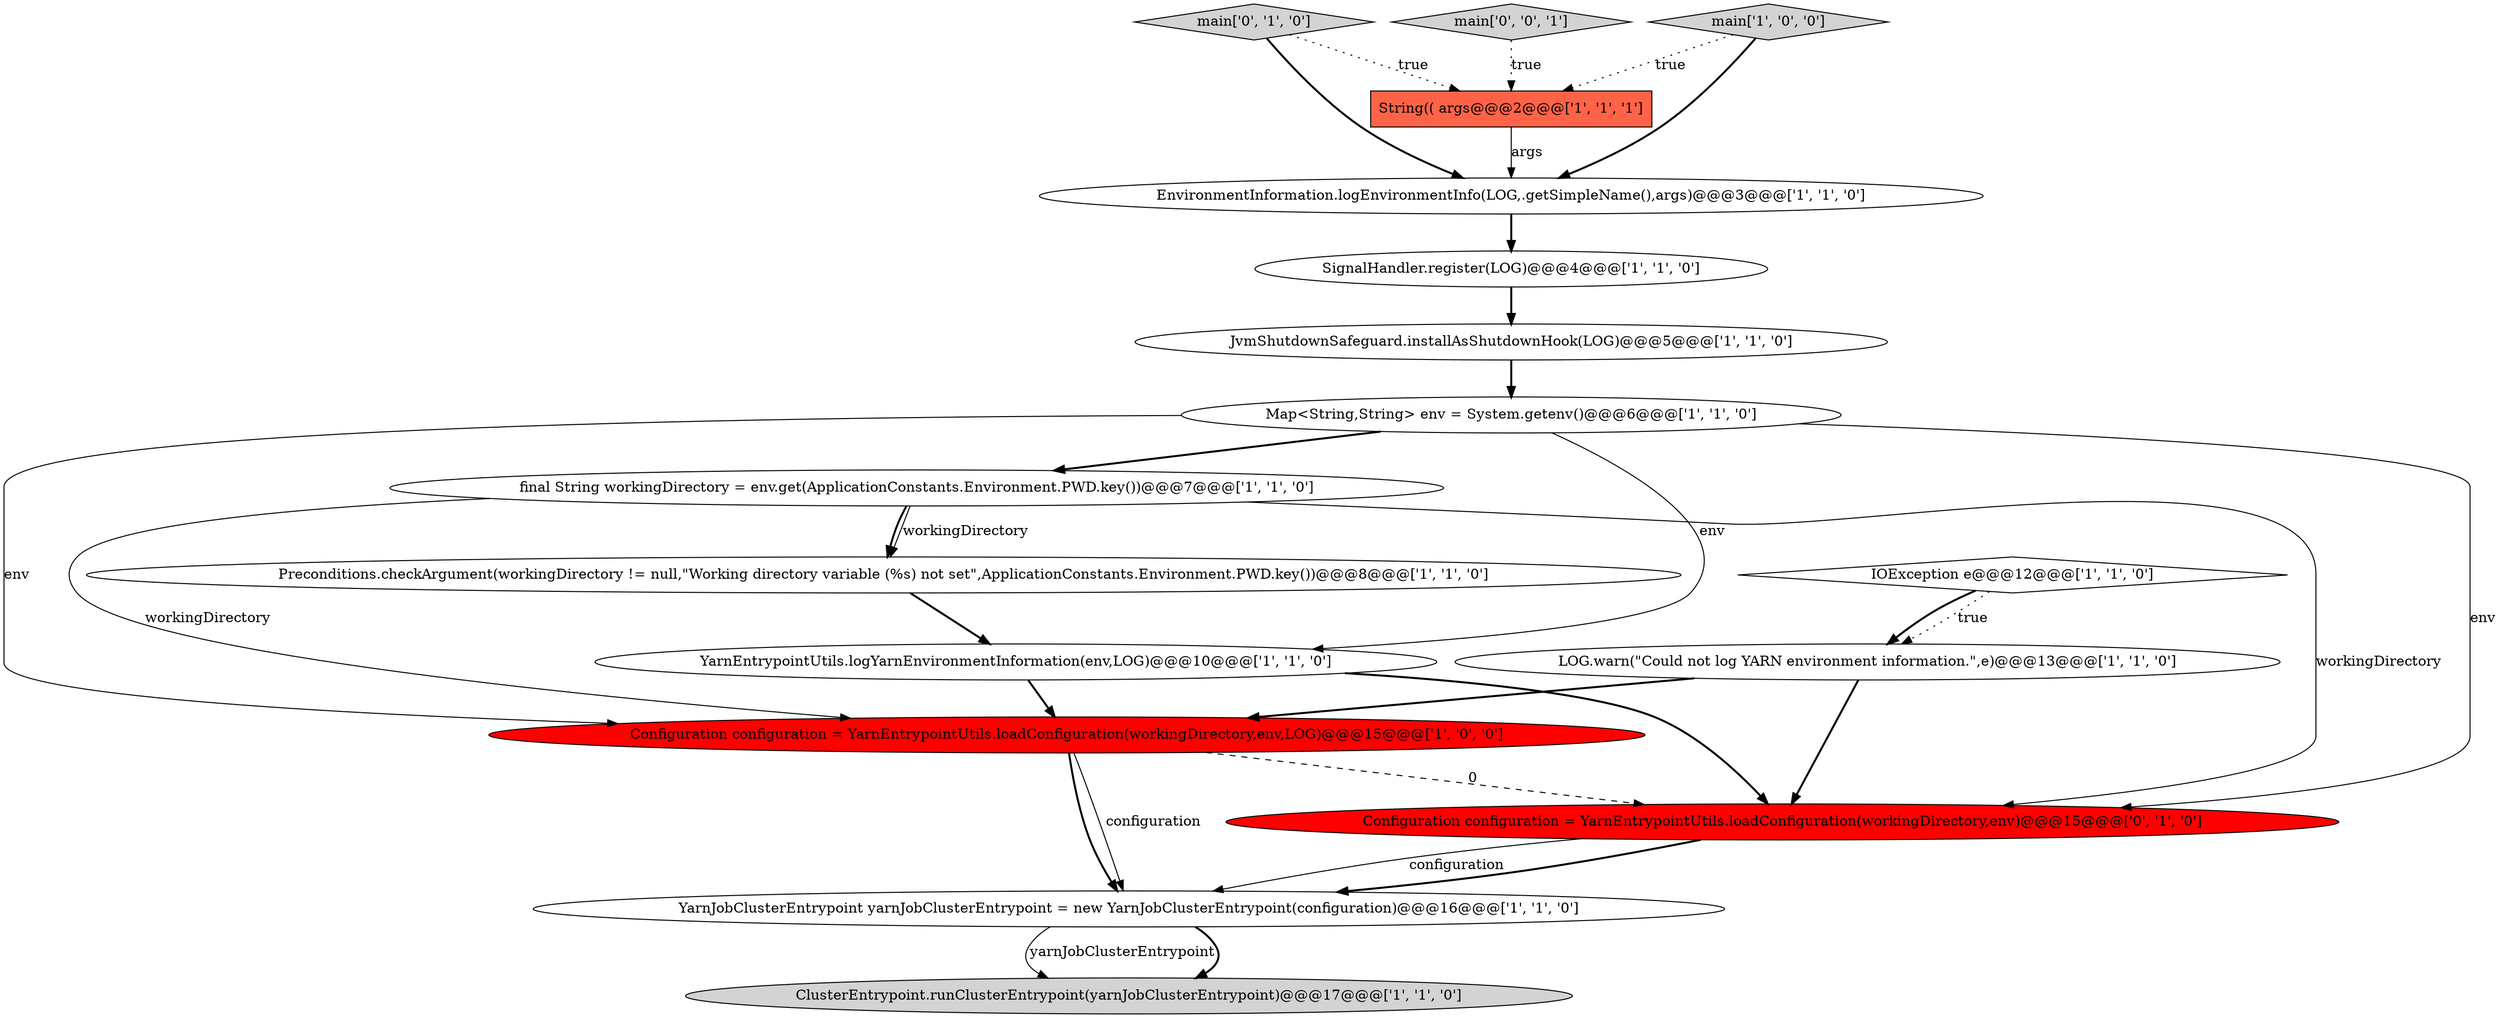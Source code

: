 digraph {
8 [style = filled, label = "IOException e@@@12@@@['1', '1', '0']", fillcolor = white, shape = diamond image = "AAA0AAABBB1BBB"];
4 [style = filled, label = "JvmShutdownSafeguard.installAsShutdownHook(LOG)@@@5@@@['1', '1', '0']", fillcolor = white, shape = ellipse image = "AAA0AAABBB1BBB"];
11 [style = filled, label = "Map<String,String> env = System.getenv()@@@6@@@['1', '1', '0']", fillcolor = white, shape = ellipse image = "AAA0AAABBB1BBB"];
1 [style = filled, label = "YarnJobClusterEntrypoint yarnJobClusterEntrypoint = new YarnJobClusterEntrypoint(configuration)@@@16@@@['1', '1', '0']", fillcolor = white, shape = ellipse image = "AAA0AAABBB1BBB"];
15 [style = filled, label = "main['0', '1', '0']", fillcolor = lightgray, shape = diamond image = "AAA0AAABBB2BBB"];
9 [style = filled, label = "Configuration configuration = YarnEntrypointUtils.loadConfiguration(workingDirectory,env,LOG)@@@15@@@['1', '0', '0']", fillcolor = red, shape = ellipse image = "AAA1AAABBB1BBB"];
2 [style = filled, label = "ClusterEntrypoint.runClusterEntrypoint(yarnJobClusterEntrypoint)@@@17@@@['1', '1', '0']", fillcolor = lightgray, shape = ellipse image = "AAA0AAABBB1BBB"];
13 [style = filled, label = "SignalHandler.register(LOG)@@@4@@@['1', '1', '0']", fillcolor = white, shape = ellipse image = "AAA0AAABBB1BBB"];
12 [style = filled, label = "String(( args@@@2@@@['1', '1', '1']", fillcolor = tomato, shape = box image = "AAA0AAABBB1BBB"];
14 [style = filled, label = "Configuration configuration = YarnEntrypointUtils.loadConfiguration(workingDirectory,env)@@@15@@@['0', '1', '0']", fillcolor = red, shape = ellipse image = "AAA1AAABBB2BBB"];
7 [style = filled, label = "YarnEntrypointUtils.logYarnEnvironmentInformation(env,LOG)@@@10@@@['1', '1', '0']", fillcolor = white, shape = ellipse image = "AAA0AAABBB1BBB"];
6 [style = filled, label = "final String workingDirectory = env.get(ApplicationConstants.Environment.PWD.key())@@@7@@@['1', '1', '0']", fillcolor = white, shape = ellipse image = "AAA0AAABBB1BBB"];
16 [style = filled, label = "main['0', '0', '1']", fillcolor = lightgray, shape = diamond image = "AAA0AAABBB3BBB"];
10 [style = filled, label = "Preconditions.checkArgument(workingDirectory != null,\"Working directory variable (%s) not set\",ApplicationConstants.Environment.PWD.key())@@@8@@@['1', '1', '0']", fillcolor = white, shape = ellipse image = "AAA0AAABBB1BBB"];
0 [style = filled, label = "LOG.warn(\"Could not log YARN environment information.\",e)@@@13@@@['1', '1', '0']", fillcolor = white, shape = ellipse image = "AAA0AAABBB1BBB"];
5 [style = filled, label = "EnvironmentInformation.logEnvironmentInfo(LOG,.getSimpleName(),args)@@@3@@@['1', '1', '0']", fillcolor = white, shape = ellipse image = "AAA0AAABBB1BBB"];
3 [style = filled, label = "main['1', '0', '0']", fillcolor = lightgray, shape = diamond image = "AAA0AAABBB1BBB"];
6->9 [style = solid, label="workingDirectory"];
0->9 [style = bold, label=""];
16->12 [style = dotted, label="true"];
11->6 [style = bold, label=""];
11->14 [style = solid, label="env"];
10->7 [style = bold, label=""];
14->1 [style = bold, label=""];
15->5 [style = bold, label=""];
7->14 [style = bold, label=""];
8->0 [style = bold, label=""];
7->9 [style = bold, label=""];
12->5 [style = solid, label="args"];
3->5 [style = bold, label=""];
0->14 [style = bold, label=""];
9->14 [style = dashed, label="0"];
14->1 [style = solid, label="configuration"];
11->7 [style = solid, label="env"];
3->12 [style = dotted, label="true"];
5->13 [style = bold, label=""];
6->10 [style = bold, label=""];
1->2 [style = solid, label="yarnJobClusterEntrypoint"];
9->1 [style = solid, label="configuration"];
6->14 [style = solid, label="workingDirectory"];
15->12 [style = dotted, label="true"];
8->0 [style = dotted, label="true"];
1->2 [style = bold, label=""];
9->1 [style = bold, label=""];
4->11 [style = bold, label=""];
11->9 [style = solid, label="env"];
13->4 [style = bold, label=""];
6->10 [style = solid, label="workingDirectory"];
}
